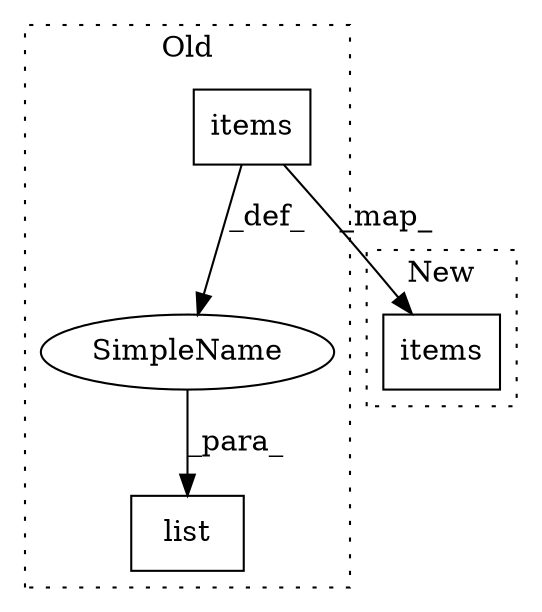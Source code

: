 digraph G {
subgraph cluster0 {
1 [label="items" a="32" s="6558" l="7" shape="box"];
3 [label="list" a="32" s="6549,6565" l="5,1" shape="box"];
4 [label="SimpleName" a="42" s="" l="" shape="ellipse"];
label = "Old";
style="dotted";
}
subgraph cluster1 {
2 [label="items" a="32" s="6553" l="7" shape="box"];
label = "New";
style="dotted";
}
1 -> 2 [label="_map_"];
1 -> 4 [label="_def_"];
4 -> 3 [label="_para_"];
}